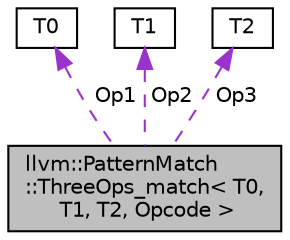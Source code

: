 digraph "llvm::PatternMatch::ThreeOps_match&lt; T0, T1, T2, Opcode &gt;"
{
 // LATEX_PDF_SIZE
  bgcolor="transparent";
  edge [fontname="Helvetica",fontsize="10",labelfontname="Helvetica",labelfontsize="10"];
  node [fontname="Helvetica",fontsize="10",shape="box"];
  Node1 [label="llvm::PatternMatch\l::ThreeOps_match\< T0,\l T1, T2, Opcode \>",height=0.2,width=0.4,color="black", fillcolor="grey75", style="filled", fontcolor="black",tooltip="Matches instructions with Opcode and three operands."];
  Node2 -> Node1 [dir="back",color="darkorchid3",fontsize="10",style="dashed",label=" Op1" ,fontname="Helvetica"];
  Node2 [label="T0",height=0.2,width=0.4,color="black",tooltip=" "];
  Node3 -> Node1 [dir="back",color="darkorchid3",fontsize="10",style="dashed",label=" Op2" ,fontname="Helvetica"];
  Node3 [label="T1",height=0.2,width=0.4,color="black",tooltip=" "];
  Node4 -> Node1 [dir="back",color="darkorchid3",fontsize="10",style="dashed",label=" Op3" ,fontname="Helvetica"];
  Node4 [label="T2",height=0.2,width=0.4,color="black",tooltip=" "];
}
